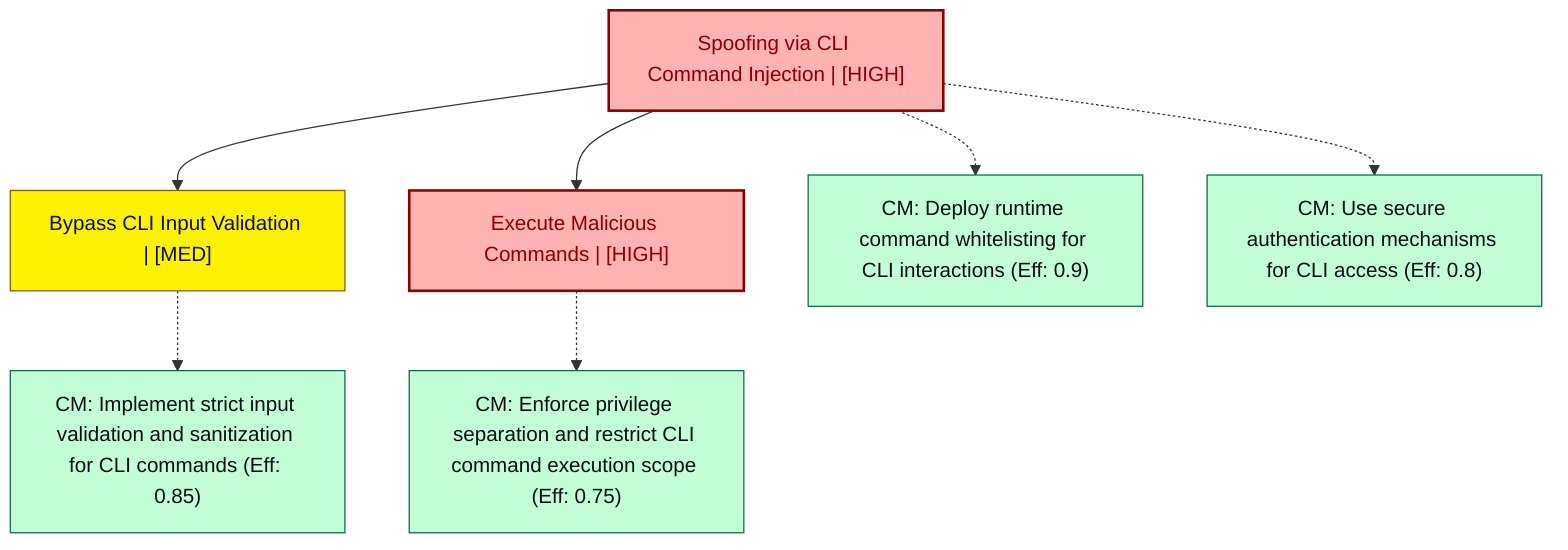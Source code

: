 graph TB
  node_01K67EQ4ZTNWPTH9JQ4VN4CW6H["Spoofing via CLI Command Injection | [HIGH]"]:::highRisk
  node_01K67EQ4ZTNWPTH9JQ4VN4CW6H-1["Bypass CLI Input Validation | [MED]"]:::mediumRisk
  node_01K67EQ4ZTNWPTH9JQ4VN4CW6H-1_cm_0["CM: Implement strict input validation and sanitization for CLI commands (Eff: 0.85)"]:::countermeasure
  node_01K67EQ4ZTNWPTH9JQ4VN4CW6H-2["Execute Malicious Commands | [HIGH]"]:::highRisk
  node_01K67EQ4ZTNWPTH9JQ4VN4CW6H-2_cm_0["CM: Enforce privilege separation and restrict CLI command execution scope (Eff: 0.75)"]:::countermeasure
  node_01K67EQ4ZTNWPTH9JQ4VN4CW6H_cm_0["CM: Deploy runtime command whitelisting for CLI interactions (Eff: 0.9)"]:::countermeasure
  node_01K67EQ4ZTNWPTH9JQ4VN4CW6H_cm_1["CM: Use secure authentication mechanisms for CLI access (Eff: 0.8)"]:::countermeasure

  node_01K67EQ4ZTNWPTH9JQ4VN4CW6H --> node_01K67EQ4ZTNWPTH9JQ4VN4CW6H-1
  node_01K67EQ4ZTNWPTH9JQ4VN4CW6H-1 -.-> node_01K67EQ4ZTNWPTH9JQ4VN4CW6H-1_cm_0
  node_01K67EQ4ZTNWPTH9JQ4VN4CW6H --> node_01K67EQ4ZTNWPTH9JQ4VN4CW6H-2
  node_01K67EQ4ZTNWPTH9JQ4VN4CW6H-2 -.-> node_01K67EQ4ZTNWPTH9JQ4VN4CW6H-2_cm_0
  node_01K67EQ4ZTNWPTH9JQ4VN4CW6H -.-> node_01K67EQ4ZTNWPTH9JQ4VN4CW6H_cm_0
  node_01K67EQ4ZTNWPTH9JQ4VN4CW6H -.-> node_01K67EQ4ZTNWPTH9JQ4VN4CW6H_cm_1

  classDef andNode fill:#FFB3B3,stroke:#8B0000,stroke-width:2px,color:#0B0D17
  classDef orNode fill:#C2FFD8,stroke:#106B49,stroke-width:2px,color:#0B0D17
  classDef leafNode fill:#73d1ff,stroke:#29ABE2,stroke-width:2px,color:#0B0D17
  classDef highRisk fill:#FFB3B3,color:#8B0000,stroke:#8B0000,stroke-width:2px
  classDef mediumRisk fill:#FFF200,stroke:#7A6300,stroke-width:1px,color:#0B0D17
  classDef lowRisk fill:#FFF2B3,stroke:#FFF2B3,stroke-width:1px,color:#0B0D17
  classDef countermeasure fill:#C2FFD8,stroke:#106B49,stroke-width:1px,color:#0B0D17
  classDef reference fill:#ffa1ad,stroke:#A259FF,stroke-width:1px,stroke-dasharray:3 3,color:#0B0D17
  classDef mitreNode stroke-dasharray:5 5
  classDef note fill:#ffffcc,stroke:#ffcc00,stroke-width:2px,stroke-dasharray:5 5